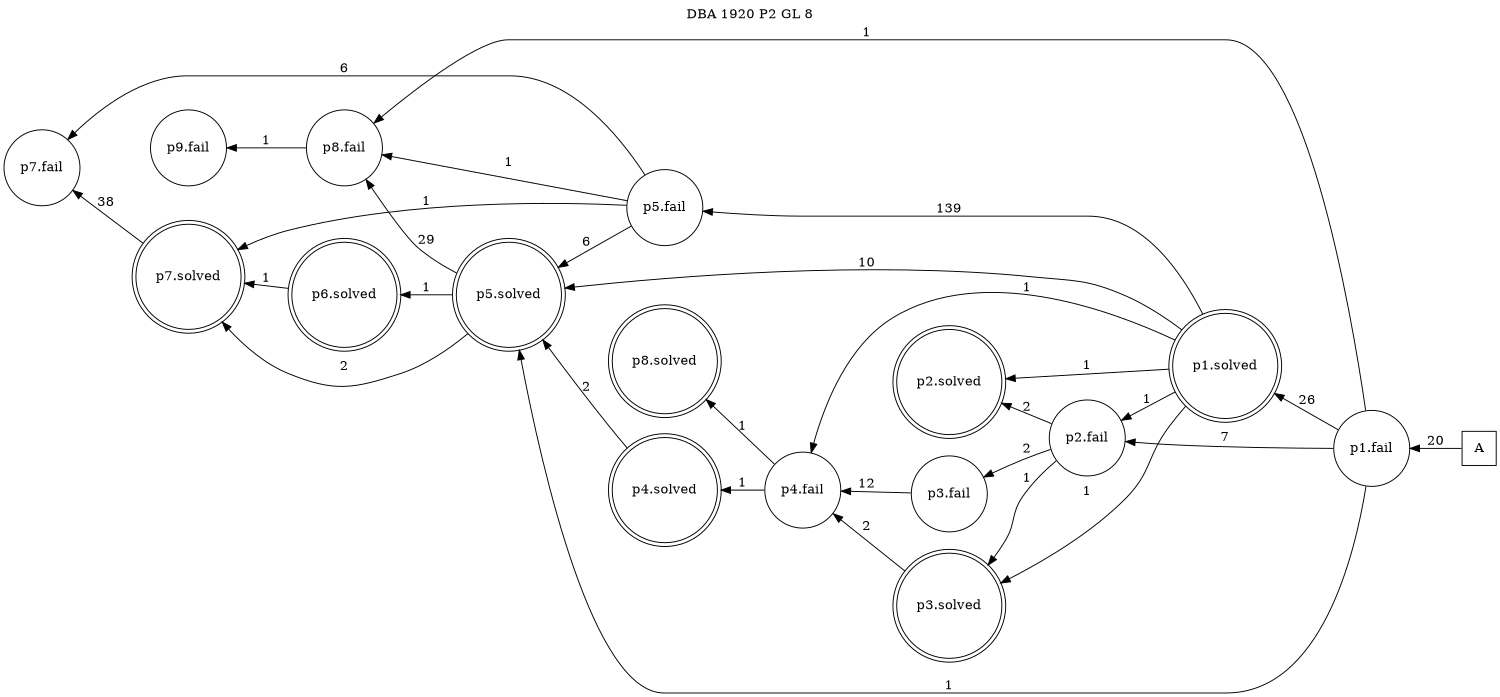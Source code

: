 digraph DBA_1920_P2_GL_8_GOOD {
labelloc="tl"
label= " DBA 1920 P2 GL 8 "
rankdir="RL";
graph [ size=" 10 , 10 !"]

"A" [shape="square" label="A"]
"p1.fail" [shape="circle" label="p1.fail"]
"p2.fail" [shape="circle" label="p2.fail"]
"p3.fail" [shape="circle" label="p3.fail"]
"p1.solved" [shape="doublecircle" label="p1.solved"]
"p2.solved" [shape="doublecircle" label="p2.solved"]
"p4.fail" [shape="circle" label="p4.fail"]
"p3.solved" [shape="doublecircle" label="p3.solved"]
"p4.solved" [shape="doublecircle" label="p4.solved"]
"p5.solved" [shape="doublecircle" label="p5.solved"]
"p6.solved" [shape="doublecircle" label="p6.solved"]
"p7.solved" [shape="doublecircle" label="p7.solved"]
"p5.fail" [shape="circle" label="p5.fail"]
"p8.fail" [shape="circle" label="p8.fail"]
"p9.fail" [shape="circle" label="p9.fail"]
"p7.fail" [shape="circle" label="p7.fail"]
"p8.solved" [shape="doublecircle" label="p8.solved"]
"A" -> "p1.fail" [ label=20]
"p1.fail" -> "p2.fail" [ label=7]
"p1.fail" -> "p1.solved" [ label=26]
"p1.fail" -> "p5.solved" [ label=1]
"p1.fail" -> "p8.fail" [ label=1]
"p2.fail" -> "p3.fail" [ label=2]
"p2.fail" -> "p2.solved" [ label=2]
"p2.fail" -> "p3.solved" [ label=1]
"p3.fail" -> "p4.fail" [ label=12]
"p1.solved" -> "p2.fail" [ label=1]
"p1.solved" -> "p2.solved" [ label=1]
"p1.solved" -> "p4.fail" [ label=1]
"p1.solved" -> "p3.solved" [ label=1]
"p1.solved" -> "p5.solved" [ label=10]
"p1.solved" -> "p5.fail" [ label=139]
"p4.fail" -> "p4.solved" [ label=1]
"p4.fail" -> "p8.solved" [ label=1]
"p3.solved" -> "p4.fail" [ label=2]
"p4.solved" -> "p5.solved" [ label=2]
"p5.solved" -> "p6.solved" [ label=1]
"p5.solved" -> "p7.solved" [ label=2]
"p5.solved" -> "p8.fail" [ label=29]
"p6.solved" -> "p7.solved" [ label=1]
"p7.solved" -> "p7.fail" [ label=38]
"p5.fail" -> "p5.solved" [ label=6]
"p5.fail" -> "p7.solved" [ label=1]
"p5.fail" -> "p8.fail" [ label=1]
"p5.fail" -> "p7.fail" [ label=6]
"p8.fail" -> "p9.fail" [ label=1]
}
